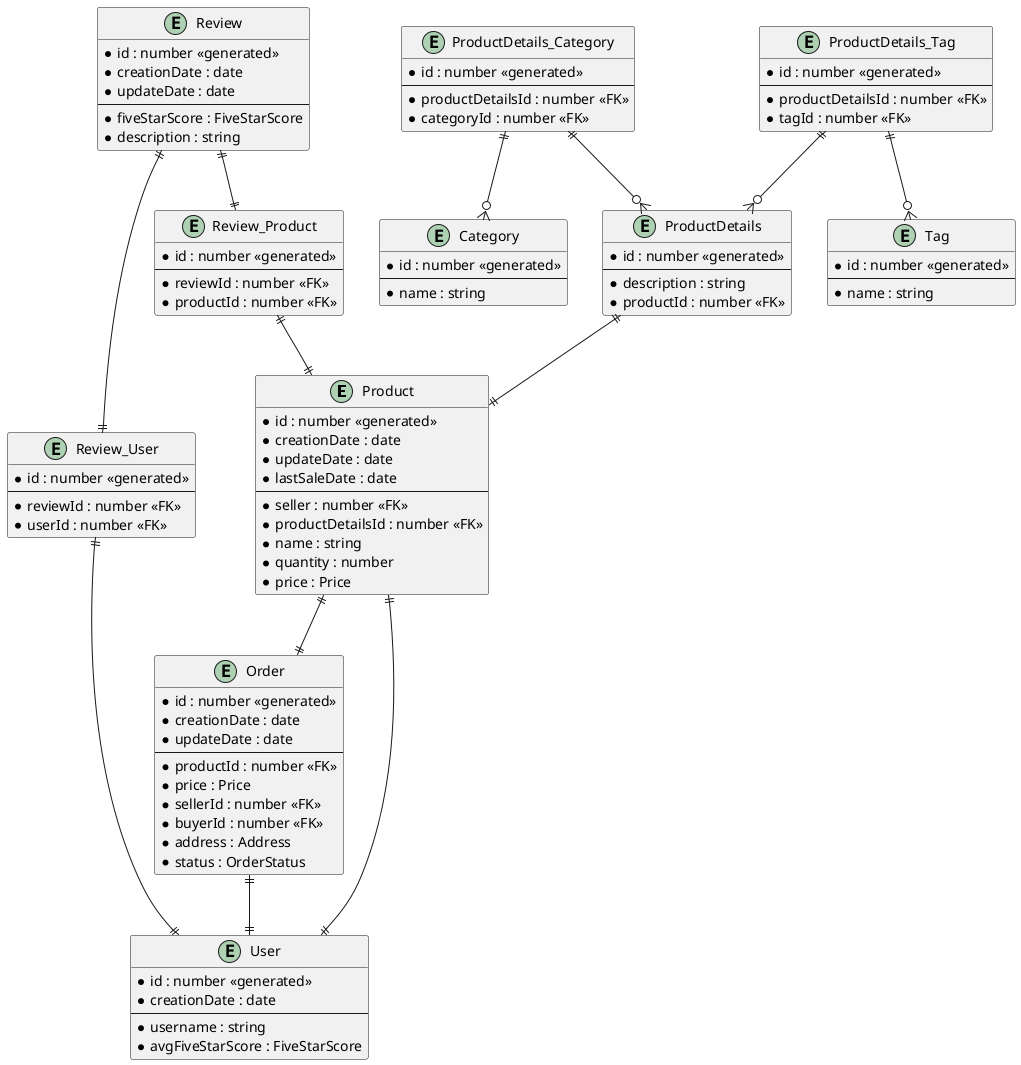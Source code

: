@startuml
' skinparam linetype ortho

entity "Product" as product {
  *id : number <<generated>>
  *creationDate : date
  *updateDate : date
  *lastSaleDate : date
  --
  *seller : number <<FK>>
  *productDetailsId : number <<FK>>
  *name : string
  *quantity : number
  *price : Price
}

entity "ProductDetails" as productDetails {
  *id : number <<generated>>
  --
  *description : string
  *productId : number <<FK>>
}

entity "ProductDetails_Category" as productDetails_Category {
  *id : number <<generated>>
  --
  *productDetailsId : number <<FK>>
  *categoryId : number <<FK>>
}

entity "ProductDetails_Tag" as productDetails_Tag {
  *id : number <<generated>>
  --
  *productDetailsId : number <<FK>>
  *tagId : number <<FK>>
}

entity "Tag" as tag {
  *id : number <<generated>>
  --
  *name : string
}

entity "Category" as category {
  *id : number <<generated>>
  --
  *name : string
}

entity "Review" as review {
  *id : number <<generated>>
  *creationDate : date
  *updateDate : date
  --
  *fiveStarScore : FiveStarScore
  *description : string
}

entity "Review_Product" as review_Product {
  *id : number <<generated>>
  --
  *reviewId : number <<FK>>
  *productId : number <<FK>>
}

entity "Review_User" as review_User {
  *id : number <<generated>>
  --
  *reviewId : number <<FK>>
  *userId : number <<FK>>
}

entity "User" as user {
  *id : number <<generated>>
  *creationDate : date  
  --
  *username : string
  *avgFiveStarScore : FiveStarScore
}

entity "Order" as order {
  *id : number <<generated>>
  *creationDate : date
  *updateDate : date
  --
  *productId : number <<FK>>
  *price : Price
  *sellerId : number <<FK>>
  *buyerId : number <<FK>>
  *address : Address
  *status : OrderStatus
}

productDetails_Tag ||--o{ tag
productDetails_Tag ||--o{ productDetails
productDetails_Category ||--o{ category
productDetails_Category ||--o{ productDetails
productDetails ||--|| product
review_Product ||--|| product
review_User ||--|| user
review ||--|| review_User
review ||--|| review_Product
order ||--|| user
product ||--|| user
product ||--|| order
@enduml
